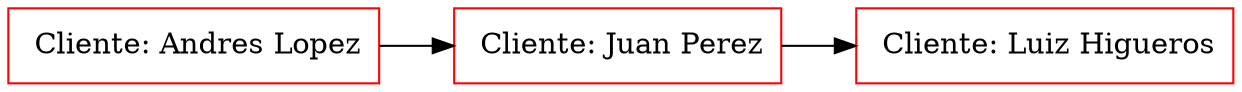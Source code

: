 digraph G { 
node[shape=box, color=red];
nodo1581781576[label=" Cliente: Andres Lopez"]
nodo1725154839[label=" Cliente: Juan Perez"]
nodo1670675563[label=" Cliente: Luiz Higueros"]
nodo1581781576 -> nodo1725154839;
nodo1725154839 -> nodo1670675563;
rankdir=LR;
} 
